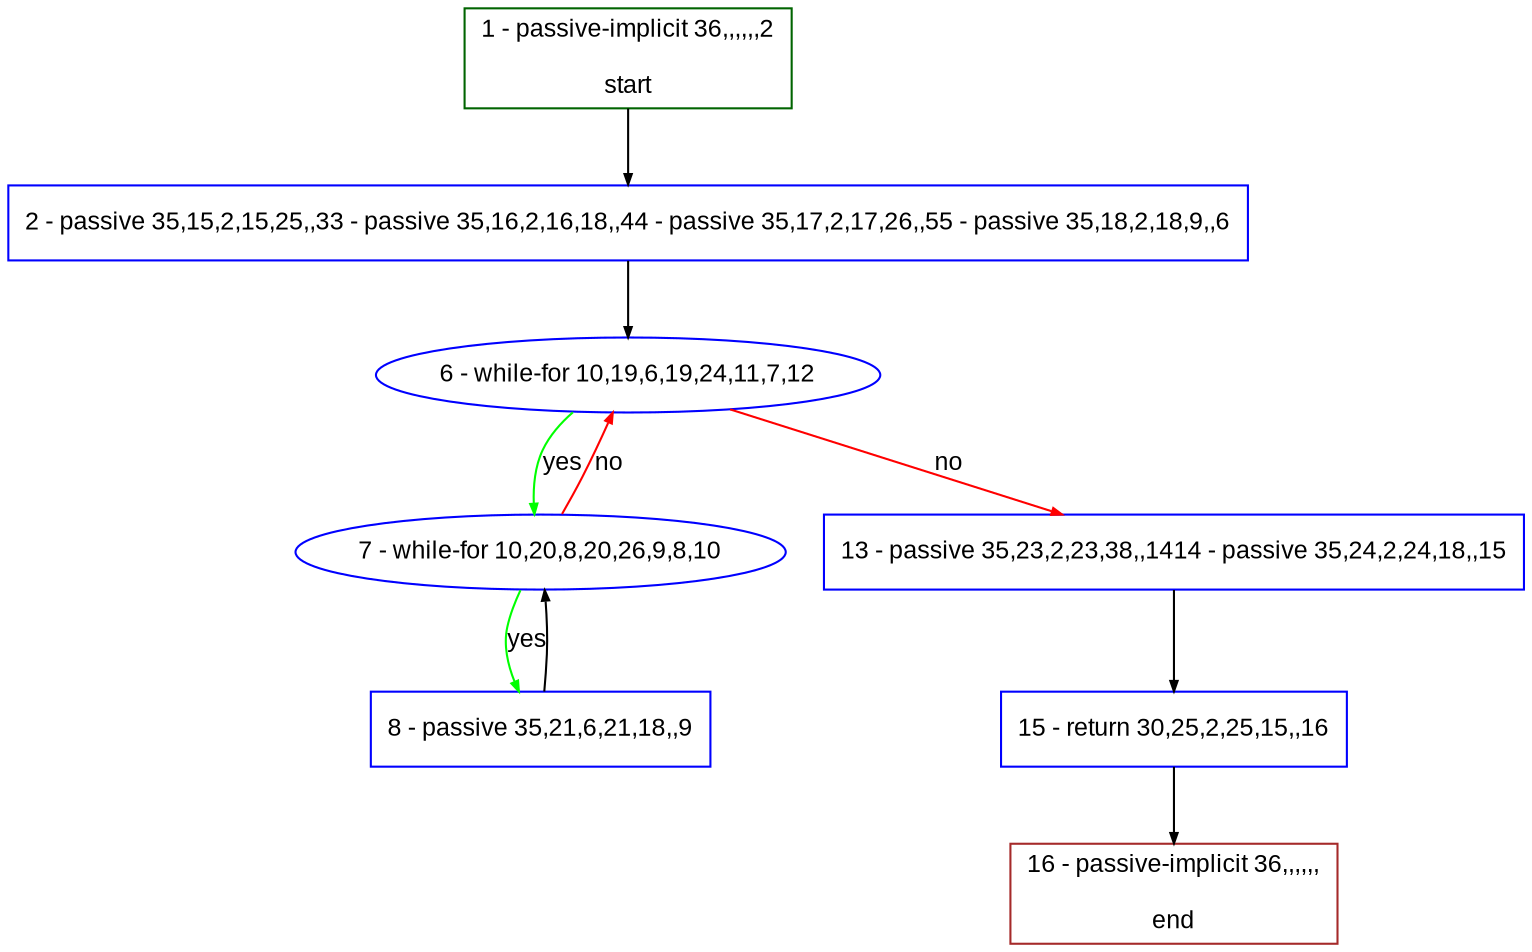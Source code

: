 digraph "" {
  graph [pack="true", label="", fontsize="12", packmode="clust", fontname="Arial", fillcolor="#FFFFCC", bgcolor="white", style="rounded,filled", compound="true"];
  node [node_initialized="no", label="", color="grey", fontsize="12", fillcolor="white", fontname="Arial", style="filled", shape="rectangle", compound="true", fixedsize="false"];
  edge [fontcolor="black", arrowhead="normal", arrowtail="none", arrowsize="0.5", ltail="", label="", color="black", fontsize="12", lhead="", fontname="Arial", dir="forward", compound="true"];
  __N1 [label="2 - passive 35,15,2,15,25,,33 - passive 35,16,2,16,18,,44 - passive 35,17,2,17,26,,55 - passive 35,18,2,18,9,,6", color="#0000ff", fillcolor="#ffffff", style="filled", shape="box"];
  __N2 [label="1 - passive-implicit 36,,,,,,2\n\nstart", color="#006400", fillcolor="#ffffff", style="filled", shape="box"];
  __N3 [label="6 - while-for 10,19,6,19,24,11,7,12", color="#0000ff", fillcolor="#ffffff", style="filled", shape="oval"];
  __N4 [label="7 - while-for 10,20,8,20,26,9,8,10", color="#0000ff", fillcolor="#ffffff", style="filled", shape="oval"];
  __N5 [label="13 - passive 35,23,2,23,38,,1414 - passive 35,24,2,24,18,,15", color="#0000ff", fillcolor="#ffffff", style="filled", shape="box"];
  __N6 [label="8 - passive 35,21,6,21,18,,9", color="#0000ff", fillcolor="#ffffff", style="filled", shape="box"];
  __N7 [label="15 - return 30,25,2,25,15,,16", color="#0000ff", fillcolor="#ffffff", style="filled", shape="box"];
  __N8 [label="16 - passive-implicit 36,,,,,,\n\nend", color="#a52a2a", fillcolor="#ffffff", style="filled", shape="box"];
  __N2 -> __N1 [arrowhead="normal", arrowtail="none", color="#000000", label="", dir="forward"];
  __N1 -> __N3 [arrowhead="normal", arrowtail="none", color="#000000", label="", dir="forward"];
  __N3 -> __N4 [arrowhead="normal", arrowtail="none", color="#00ff00", label="yes", dir="forward"];
  __N4 -> __N3 [arrowhead="normal", arrowtail="none", color="#ff0000", label="no", dir="forward"];
  __N3 -> __N5 [arrowhead="normal", arrowtail="none", color="#ff0000", label="no", dir="forward"];
  __N4 -> __N6 [arrowhead="normal", arrowtail="none", color="#00ff00", label="yes", dir="forward"];
  __N6 -> __N4 [arrowhead="normal", arrowtail="none", color="#000000", label="", dir="forward"];
  __N5 -> __N7 [arrowhead="normal", arrowtail="none", color="#000000", label="", dir="forward"];
  __N7 -> __N8 [arrowhead="normal", arrowtail="none", color="#000000", label="", dir="forward"];
}
